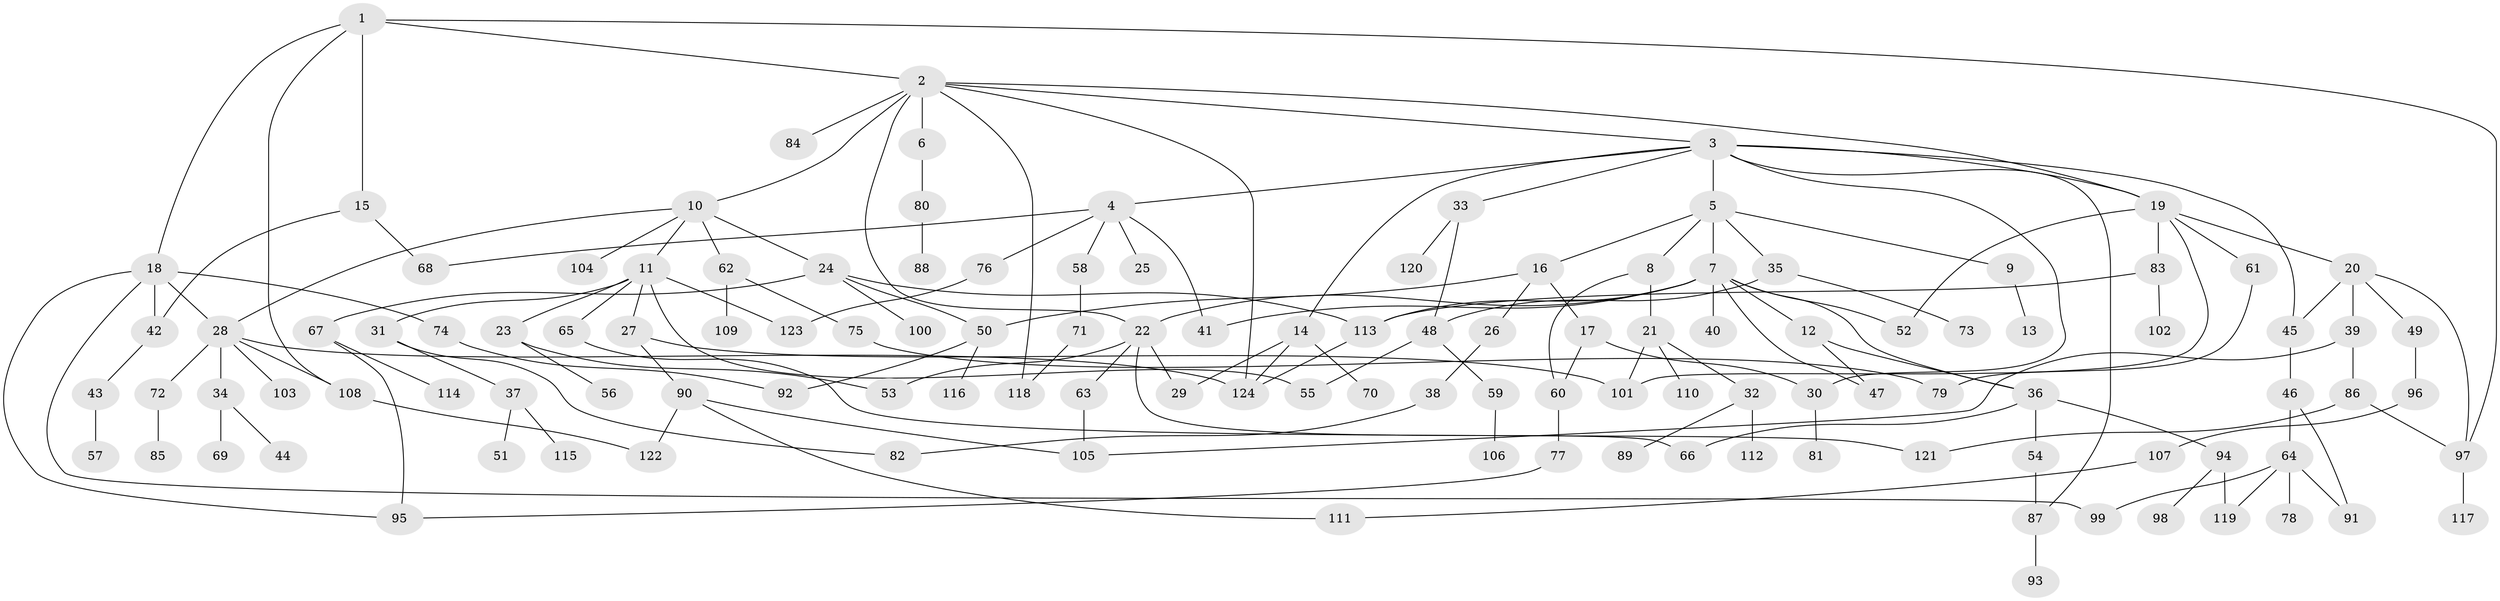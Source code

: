 // coarse degree distribution, {6: 0.04838709677419355, 20: 0.016129032258064516, 8: 0.03225806451612903, 5: 0.04838709677419355, 10: 0.03225806451612903, 2: 0.27419354838709675, 1: 0.3225806451612903, 3: 0.16129032258064516, 7: 0.016129032258064516, 4: 0.04838709677419355}
// Generated by graph-tools (version 1.1) at 2025/16/03/04/25 18:16:51]
// undirected, 124 vertices, 167 edges
graph export_dot {
graph [start="1"]
  node [color=gray90,style=filled];
  1;
  2;
  3;
  4;
  5;
  6;
  7;
  8;
  9;
  10;
  11;
  12;
  13;
  14;
  15;
  16;
  17;
  18;
  19;
  20;
  21;
  22;
  23;
  24;
  25;
  26;
  27;
  28;
  29;
  30;
  31;
  32;
  33;
  34;
  35;
  36;
  37;
  38;
  39;
  40;
  41;
  42;
  43;
  44;
  45;
  46;
  47;
  48;
  49;
  50;
  51;
  52;
  53;
  54;
  55;
  56;
  57;
  58;
  59;
  60;
  61;
  62;
  63;
  64;
  65;
  66;
  67;
  68;
  69;
  70;
  71;
  72;
  73;
  74;
  75;
  76;
  77;
  78;
  79;
  80;
  81;
  82;
  83;
  84;
  85;
  86;
  87;
  88;
  89;
  90;
  91;
  92;
  93;
  94;
  95;
  96;
  97;
  98;
  99;
  100;
  101;
  102;
  103;
  104;
  105;
  106;
  107;
  108;
  109;
  110;
  111;
  112;
  113;
  114;
  115;
  116;
  117;
  118;
  119;
  120;
  121;
  122;
  123;
  124;
  1 -- 2;
  1 -- 15;
  1 -- 18;
  1 -- 108;
  1 -- 97;
  2 -- 3;
  2 -- 6;
  2 -- 10;
  2 -- 22;
  2 -- 84;
  2 -- 118;
  2 -- 124;
  2 -- 19;
  3 -- 4;
  3 -- 5;
  3 -- 14;
  3 -- 19;
  3 -- 30;
  3 -- 33;
  3 -- 87;
  3 -- 45;
  4 -- 25;
  4 -- 58;
  4 -- 76;
  4 -- 41;
  4 -- 68;
  5 -- 7;
  5 -- 8;
  5 -- 9;
  5 -- 16;
  5 -- 35;
  6 -- 80;
  7 -- 12;
  7 -- 36;
  7 -- 40;
  7 -- 41;
  7 -- 47;
  7 -- 52;
  7 -- 22;
  7 -- 113;
  8 -- 21;
  8 -- 60;
  9 -- 13;
  10 -- 11;
  10 -- 24;
  10 -- 28;
  10 -- 62;
  10 -- 104;
  11 -- 23;
  11 -- 27;
  11 -- 31;
  11 -- 55;
  11 -- 65;
  11 -- 123;
  12 -- 36;
  12 -- 47;
  14 -- 29;
  14 -- 70;
  14 -- 124;
  15 -- 42;
  15 -- 68;
  16 -- 17;
  16 -- 26;
  16 -- 50;
  17 -- 60;
  17 -- 30;
  18 -- 74;
  18 -- 42;
  18 -- 28;
  18 -- 99;
  18 -- 95;
  19 -- 20;
  19 -- 61;
  19 -- 83;
  19 -- 101;
  19 -- 52;
  20 -- 39;
  20 -- 45;
  20 -- 49;
  20 -- 97;
  21 -- 32;
  21 -- 101;
  21 -- 110;
  22 -- 53;
  22 -- 63;
  22 -- 66;
  22 -- 29;
  23 -- 56;
  23 -- 53;
  24 -- 67;
  24 -- 100;
  24 -- 50;
  24 -- 113;
  26 -- 38;
  27 -- 90;
  27 -- 101;
  28 -- 34;
  28 -- 72;
  28 -- 103;
  28 -- 108;
  28 -- 124;
  30 -- 81;
  31 -- 37;
  31 -- 82;
  32 -- 89;
  32 -- 112;
  33 -- 120;
  33 -- 48;
  34 -- 44;
  34 -- 69;
  35 -- 48;
  35 -- 73;
  36 -- 54;
  36 -- 66;
  36 -- 94;
  37 -- 51;
  37 -- 115;
  38 -- 82;
  39 -- 86;
  39 -- 105;
  42 -- 43;
  43 -- 57;
  45 -- 46;
  46 -- 64;
  46 -- 91;
  48 -- 59;
  48 -- 55;
  49 -- 96;
  50 -- 92;
  50 -- 116;
  54 -- 87;
  58 -- 71;
  59 -- 106;
  60 -- 77;
  61 -- 79;
  62 -- 75;
  62 -- 109;
  63 -- 105;
  64 -- 78;
  64 -- 99;
  64 -- 119;
  64 -- 91;
  65 -- 121;
  67 -- 95;
  67 -- 114;
  71 -- 118;
  72 -- 85;
  74 -- 92;
  75 -- 79;
  76 -- 123;
  77 -- 95;
  80 -- 88;
  83 -- 102;
  83 -- 113;
  86 -- 97;
  86 -- 121;
  87 -- 93;
  90 -- 105;
  90 -- 111;
  90 -- 122;
  94 -- 98;
  94 -- 119;
  96 -- 107;
  97 -- 117;
  107 -- 111;
  108 -- 122;
  113 -- 124;
}
